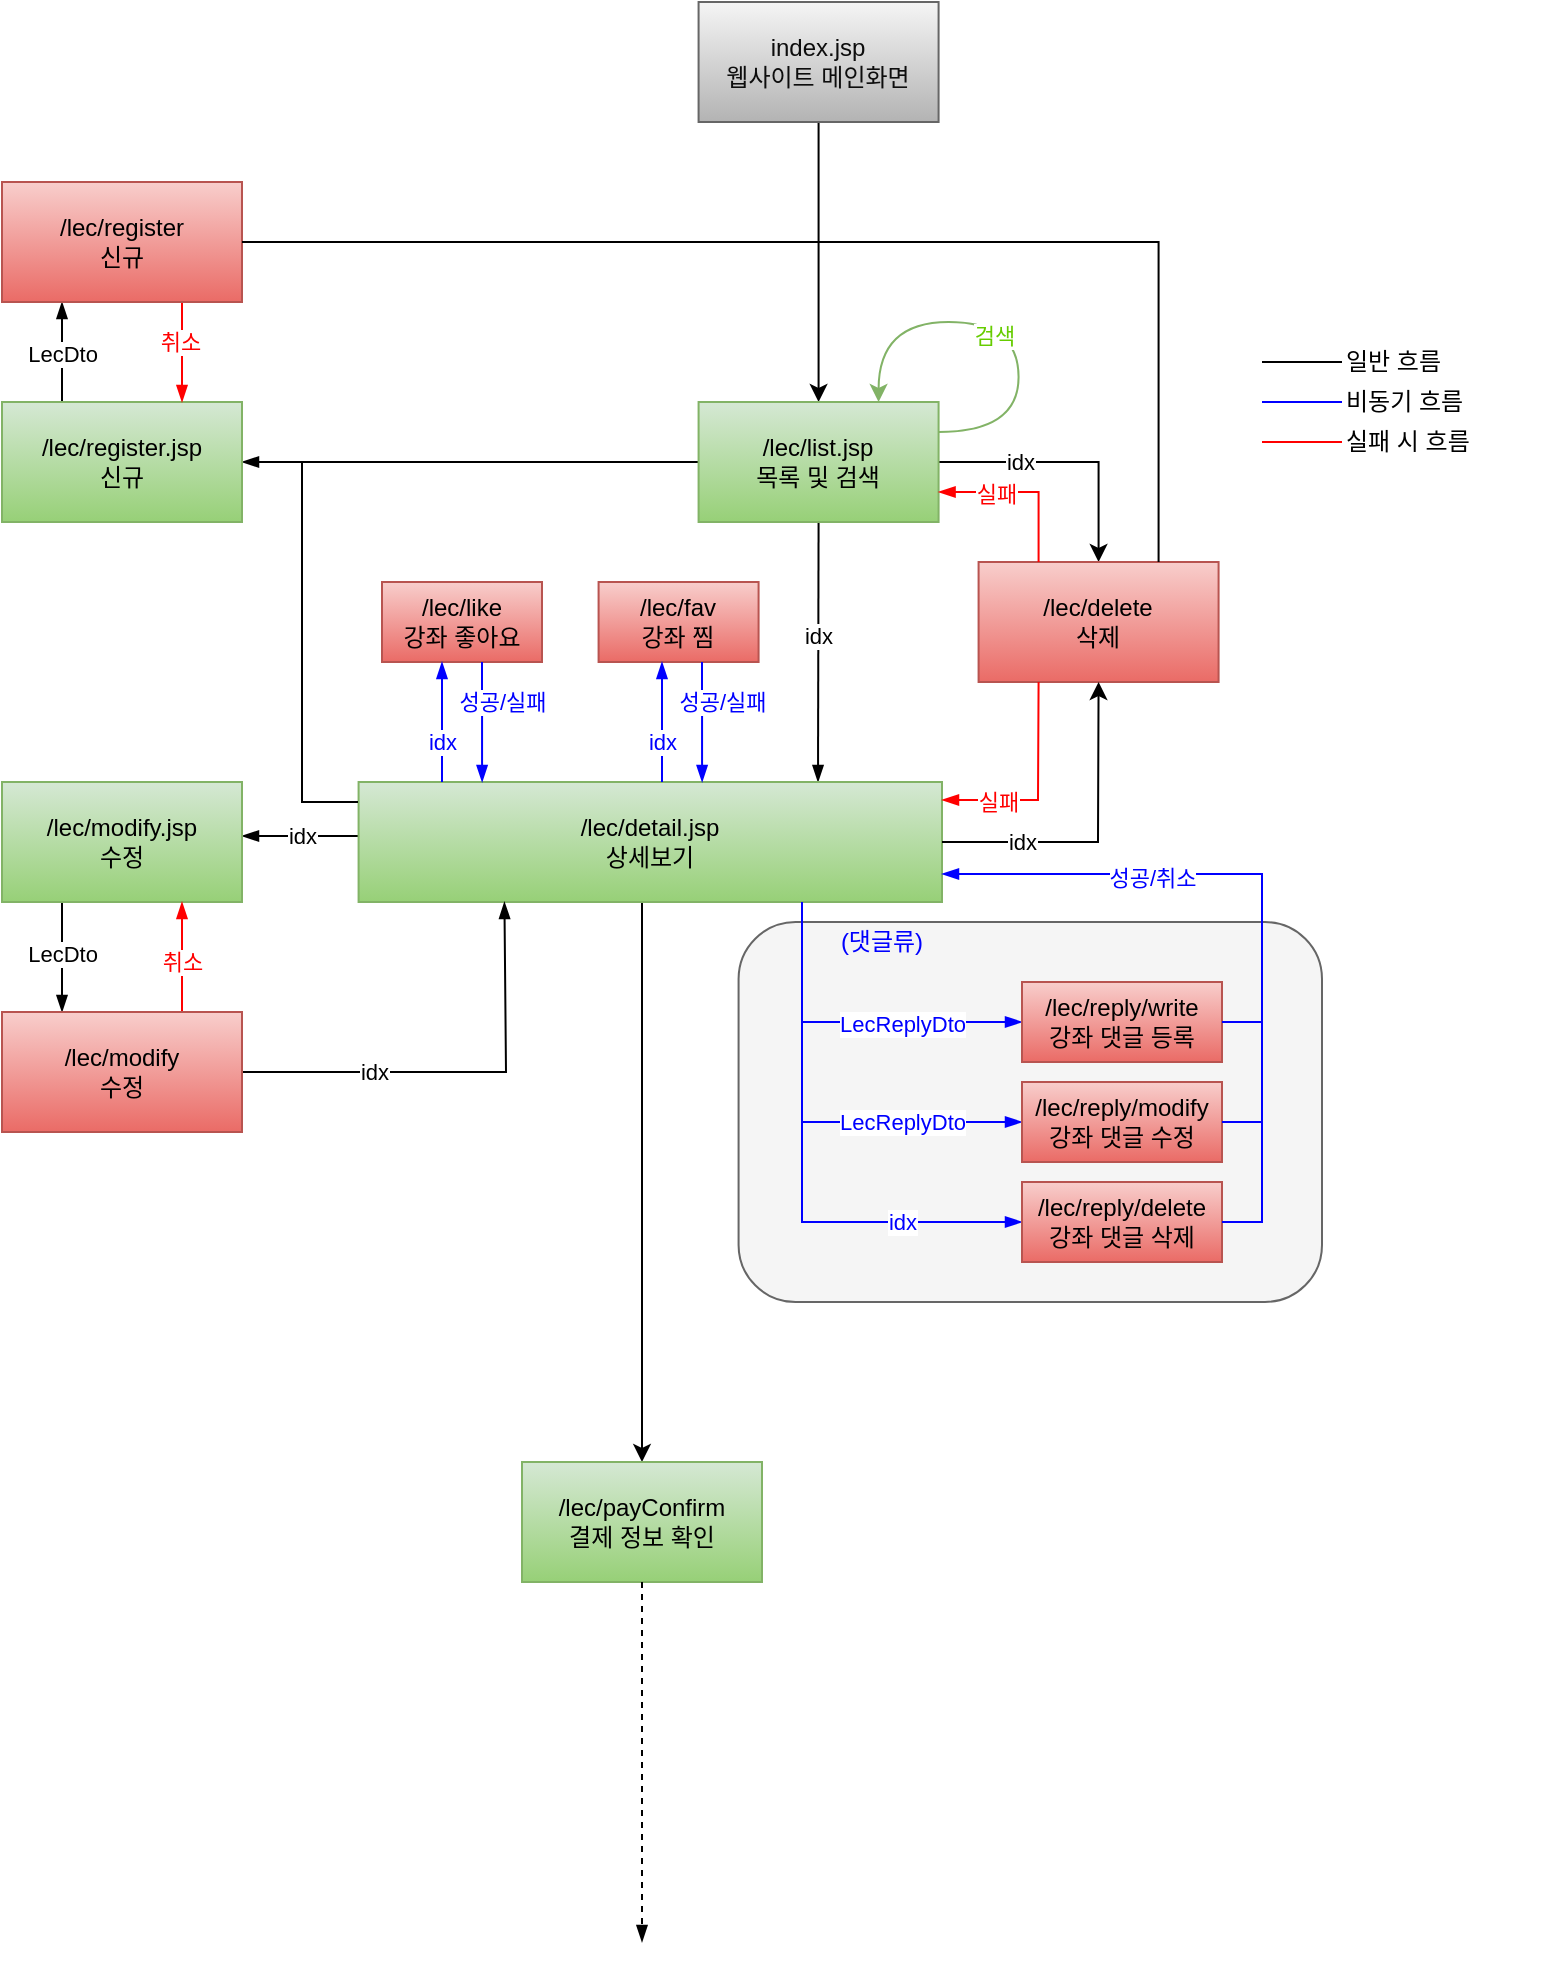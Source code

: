 <mxfile>
    <diagram id="CPbDCeKjz19LNqDXNqNC" name="페이지-1">
        <mxGraphModel dx="1113" dy="537" grid="1" gridSize="10" guides="1" tooltips="1" connect="1" arrows="1" fold="1" page="1" pageScale="1" pageWidth="827" pageHeight="1169" math="0" shadow="0">
            <root>
                <mxCell id="0"/>
                <mxCell id="1" parent="0"/>
                <mxCell id="153" value="" style="rounded=1;whiteSpace=wrap;html=1;fontColor=#333333;fillColor=#f5f5f5;strokeColor=#666666;" parent="1" vertex="1">
                    <mxGeometry x="408.29" y="650" width="291.71" height="190" as="geometry"/>
                </mxCell>
                <mxCell id="4" value="" style="edgeStyle=none;html=1;entryX=0.5;entryY=0;entryDx=0;entryDy=0;" parent="1" source="2" target="3" edge="1">
                    <mxGeometry relative="1" as="geometry"/>
                </mxCell>
                <mxCell id="2" value="index.jsp&lt;br&gt;웹사이트 메인화면" style="rounded=0;whiteSpace=wrap;html=1;gradientColor=#b3b3b3;fillColor=#f5f5f5;strokeColor=#666666;fontColor=#0D0D0D;" parent="1" vertex="1">
                    <mxGeometry x="388.29" y="190" width="120" height="60" as="geometry"/>
                </mxCell>
                <mxCell id="6" value="" style="edgeStyle=none;html=1;endArrow=blockThin;endFill=1;exitX=0.5;exitY=1;exitDx=0;exitDy=0;" parent="1" source="3" edge="1">
                    <mxGeometry relative="1" as="geometry">
                        <mxPoint x="448" y="580" as="targetPoint"/>
                        <Array as="points"/>
                    </mxGeometry>
                </mxCell>
                <mxCell id="50" value="&lt;font&gt;idx&lt;/font&gt;" style="edgeLabel;html=1;align=center;verticalAlign=middle;resizable=0;points=[];" parent="6" vertex="1" connectable="0">
                    <mxGeometry x="0.4" y="1" relative="1" as="geometry">
                        <mxPoint x="-1" y="-34" as="offset"/>
                    </mxGeometry>
                </mxCell>
                <mxCell id="25" value="" style="edgeStyle=none;rounded=0;html=1;entryX=0.5;entryY=0;entryDx=0;entryDy=0;exitX=1;exitY=0.5;exitDx=0;exitDy=0;" parent="1" source="3" target="7" edge="1">
                    <mxGeometry relative="1" as="geometry">
                        <mxPoint x="588.29" y="420" as="targetPoint"/>
                        <Array as="points">
                            <mxPoint x="588.29" y="420"/>
                        </Array>
                        <mxPoint x="478.29" y="460" as="sourcePoint"/>
                    </mxGeometry>
                </mxCell>
                <mxCell id="36" value="idx" style="edgeLabel;html=1;align=center;verticalAlign=middle;resizable=0;points=[];" parent="25" vertex="1" connectable="0">
                    <mxGeometry x="0.167" y="-2" relative="1" as="geometry">
                        <mxPoint x="-36" y="-2" as="offset"/>
                    </mxGeometry>
                </mxCell>
                <mxCell id="54" value="" style="edgeStyle=none;rounded=0;html=1;fontColor=#0D0D0D;startArrow=none;startFill=0;endArrow=blockThin;endFill=1;" parent="1" source="3" target="53" edge="1">
                    <mxGeometry relative="1" as="geometry"/>
                </mxCell>
                <mxCell id="3" value="/lec/list.jsp&lt;br&gt;목록 및 검색" style="rounded=0;whiteSpace=wrap;html=1;gradientColor=#97d077;fillColor=#d5e8d4;strokeColor=#82b366;fontColor=#000000;" parent="1" vertex="1">
                    <mxGeometry x="388.29" y="390" width="120" height="60" as="geometry"/>
                </mxCell>
                <mxCell id="68" value="" style="edgeStyle=none;rounded=0;html=1;fontColor=#0D0D0D;startArrow=none;startFill=0;endArrow=blockThin;endFill=1;exitX=0;exitY=0.45;exitDx=0;exitDy=0;exitPerimeter=0;" parent="1" source="5" edge="1">
                    <mxGeometry relative="1" as="geometry">
                        <mxPoint x="160" y="607" as="targetPoint"/>
                        <Array as="points"/>
                    </mxGeometry>
                </mxCell>
                <mxCell id="70" value="idx" style="edgeLabel;html=1;align=center;verticalAlign=middle;resizable=0;points=[];" parent="68" vertex="1" connectable="0">
                    <mxGeometry x="-0.378" relative="1" as="geometry">
                        <mxPoint x="-11" as="offset"/>
                    </mxGeometry>
                </mxCell>
                <mxCell id="89" value="" style="edgeStyle=none;html=1;fontColor=#000000;strokeColor=#000000;" parent="1" target="88" edge="1">
                    <mxGeometry relative="1" as="geometry">
                        <mxPoint x="360" y="640" as="sourcePoint"/>
                    </mxGeometry>
                </mxCell>
                <mxCell id="5" value="/lec/detail.jsp&lt;br&gt;상세보기" style="rounded=0;whiteSpace=wrap;html=1;gradientColor=#97d077;fillColor=#d5e8d4;strokeColor=#82b366;fontColor=#000000;" parent="1" vertex="1">
                    <mxGeometry x="218.29" y="580" width="291.71" height="60" as="geometry"/>
                </mxCell>
                <mxCell id="7" value="/lec/delete&lt;br&gt;삭제" style="rounded=0;whiteSpace=wrap;html=1;gradientColor=#ea6b66;fillColor=#f8cecc;strokeColor=#b85450;fontColor=#000000;" parent="1" vertex="1">
                    <mxGeometry x="528.29" y="470" width="120" height="60" as="geometry"/>
                </mxCell>
                <mxCell id="22" value="" style="endArrow=none;html=1;entryX=0.75;entryY=0;entryDx=0;entryDy=0;rounded=0;" parent="1" target="7" edge="1">
                    <mxGeometry width="50" height="50" relative="1" as="geometry">
                        <mxPoint x="448.29" y="310" as="sourcePoint"/>
                        <mxPoint x="628.29" y="390" as="targetPoint"/>
                        <Array as="points">
                            <mxPoint x="618.29" y="310"/>
                        </Array>
                    </mxGeometry>
                </mxCell>
                <mxCell id="46" value="" style="endArrow=blockThin;html=1;fontColor=#000000;entryX=1;entryY=0.75;entryDx=0;entryDy=0;rounded=0;endFill=1;strokeColor=#FF0000;exitX=0.25;exitY=0;exitDx=0;exitDy=0;" parent="1" source="7" target="3" edge="1">
                    <mxGeometry width="50" height="50" relative="1" as="geometry">
                        <mxPoint x="638.29" y="450" as="sourcePoint"/>
                        <mxPoint x="568.29" y="450" as="targetPoint"/>
                        <Array as="points">
                            <mxPoint x="558.29" y="435"/>
                        </Array>
                    </mxGeometry>
                </mxCell>
                <mxCell id="48" value="&lt;font color=&quot;#ff0000&quot;&gt;실패&lt;br&gt;&lt;/font&gt;" style="edgeLabel;html=1;align=center;verticalAlign=middle;resizable=0;points=[];fontColor=#000000;" parent="46" vertex="1" connectable="0">
                    <mxGeometry x="-0.005" y="-1" relative="1" as="geometry">
                        <mxPoint x="-14" y="2" as="offset"/>
                    </mxGeometry>
                </mxCell>
                <mxCell id="47" value="" style="endArrow=blockThin;html=1;fontColor=#000000;exitX=0.25;exitY=1;exitDx=0;exitDy=0;rounded=0;endFill=1;strokeColor=#FF0000;entryX=1;entryY=0.15;entryDx=0;entryDy=0;entryPerimeter=0;" parent="1" source="7" target="5" edge="1">
                    <mxGeometry width="50" height="50" relative="1" as="geometry">
                        <mxPoint x="578.29" y="485" as="sourcePoint"/>
                        <mxPoint x="520" y="585" as="targetPoint"/>
                        <Array as="points">
                            <mxPoint x="558" y="589"/>
                        </Array>
                    </mxGeometry>
                </mxCell>
                <mxCell id="49" value="실패" style="edgeLabel;html=1;align=center;verticalAlign=middle;resizable=0;points=[];fontColor=#FF0000;" parent="47" vertex="1" connectable="0">
                    <mxGeometry x="0.168" y="-1" relative="1" as="geometry">
                        <mxPoint x="-17" y="2" as="offset"/>
                    </mxGeometry>
                </mxCell>
                <mxCell id="61" value="" style="edgeStyle=none;rounded=0;html=1;fontColor=#0D0D0D;startArrow=none;startFill=0;endArrow=blockThin;endFill=1;exitX=0.25;exitY=0;exitDx=0;exitDy=0;entryX=0.25;entryY=1;entryDx=0;entryDy=0;" parent="1" source="53" target="57" edge="1">
                    <mxGeometry relative="1" as="geometry">
                        <Array as="points">
                            <mxPoint x="70" y="340"/>
                        </Array>
                    </mxGeometry>
                </mxCell>
                <mxCell id="62" value="&lt;span style=&quot;&quot;&gt;LecDto&lt;/span&gt;" style="edgeLabel;html=1;align=center;verticalAlign=middle;resizable=0;points=[];" parent="61" vertex="1" connectable="0">
                    <mxGeometry x="0.319" y="-2" relative="1" as="geometry">
                        <mxPoint x="-2" y="9" as="offset"/>
                    </mxGeometry>
                </mxCell>
                <mxCell id="53" value="/lec/register.jsp&lt;br&gt;신규" style="rounded=0;whiteSpace=wrap;html=1;gradientColor=#97d077;fillColor=#d5e8d4;strokeColor=#82b366;fontColor=#000000;" parent="1" vertex="1">
                    <mxGeometry x="40" y="390" width="120" height="60" as="geometry"/>
                </mxCell>
                <mxCell id="63" value="" style="edgeStyle=none;rounded=0;html=1;fontColor=#0D0D0D;startArrow=none;startFill=0;endArrow=blockThin;endFill=1;exitX=0.75;exitY=1;exitDx=0;exitDy=0;entryX=0.75;entryY=0;entryDx=0;entryDy=0;strokeColor=#FF0000;" parent="1" source="57" target="53" edge="1">
                    <mxGeometry relative="1" as="geometry"/>
                </mxCell>
                <mxCell id="64" value="&lt;font color=&quot;#ff0000&quot;&gt;취소&lt;/font&gt;" style="edgeLabel;html=1;align=center;verticalAlign=middle;resizable=0;points=[];fontColor=#0D0D0D;" parent="63" vertex="1" connectable="0">
                    <mxGeometry x="-0.391" y="-1" relative="1" as="geometry">
                        <mxPoint y="5" as="offset"/>
                    </mxGeometry>
                </mxCell>
                <mxCell id="57" value="/lec/register&lt;br&gt;신규" style="rounded=0;whiteSpace=wrap;html=1;gradientColor=#ea6b66;fillColor=#f8cecc;strokeColor=#b85450;fontColor=#000000;" parent="1" vertex="1">
                    <mxGeometry x="40" y="280" width="120" height="60" as="geometry"/>
                </mxCell>
                <mxCell id="58" value="" style="endArrow=none;html=1;fontColor=#0D0D0D;exitX=1;exitY=0.5;exitDx=0;exitDy=0;" parent="1" source="57" edge="1">
                    <mxGeometry width="50" height="50" relative="1" as="geometry">
                        <mxPoint x="260" y="500" as="sourcePoint"/>
                        <mxPoint x="450" y="310" as="targetPoint"/>
                    </mxGeometry>
                </mxCell>
                <mxCell id="73" value="" style="edgeStyle=none;rounded=0;html=1;startArrow=none;startFill=0;endArrow=blockThin;endFill=1;entryX=0.25;entryY=0;entryDx=0;entryDy=0;exitX=0.25;exitY=1;exitDx=0;exitDy=0;" parent="1" source="60" target="72" edge="1">
                    <mxGeometry relative="1" as="geometry"/>
                </mxCell>
                <mxCell id="76" value="LecDto" style="edgeLabel;html=1;align=center;verticalAlign=middle;resizable=0;points=[];" parent="73" vertex="1" connectable="0">
                    <mxGeometry x="-0.613" y="1" relative="1" as="geometry">
                        <mxPoint x="-1" y="15" as="offset"/>
                    </mxGeometry>
                </mxCell>
                <mxCell id="60" value="/lec/modify.jsp&lt;br&gt;수정" style="rounded=0;whiteSpace=wrap;html=1;gradientColor=#97d077;fillColor=#d5e8d4;strokeColor=#82b366;fontColor=#000000;" parent="1" vertex="1">
                    <mxGeometry x="40" y="580" width="120" height="60" as="geometry"/>
                </mxCell>
                <mxCell id="65" value="" style="curved=1;endArrow=classic;html=1;fontColor=#0D0D0D;exitX=1;exitY=0.25;exitDx=0;exitDy=0;strokeColor=#82b366;gradientColor=#97d077;fillColor=#d5e8d4;" parent="1" source="3" edge="1">
                    <mxGeometry width="50" height="50" relative="1" as="geometry">
                        <mxPoint x="408.29" y="500" as="sourcePoint"/>
                        <mxPoint x="478.29" y="390" as="targetPoint"/>
                        <Array as="points">
                            <mxPoint x="548.29" y="405"/>
                            <mxPoint x="548.29" y="350"/>
                            <mxPoint x="478.29" y="350"/>
                        </Array>
                    </mxGeometry>
                </mxCell>
                <mxCell id="66" value="&lt;font&gt;검색&lt;/font&gt;" style="edgeLabel;html=1;align=center;verticalAlign=middle;resizable=0;points=[];fontColor=#66CC00;" parent="65" vertex="1" connectable="0">
                    <mxGeometry x="-0.017" y="7" relative="1" as="geometry">
                        <mxPoint x="-7" as="offset"/>
                    </mxGeometry>
                </mxCell>
                <mxCell id="67" value="" style="endArrow=none;html=1;fontColor=#0D0D0D;rounded=0;" parent="1" edge="1">
                    <mxGeometry width="50" height="50" relative="1" as="geometry">
                        <mxPoint x="218" y="590" as="sourcePoint"/>
                        <mxPoint x="190" y="420" as="targetPoint"/>
                        <Array as="points">
                            <mxPoint x="190" y="590"/>
                        </Array>
                    </mxGeometry>
                </mxCell>
                <mxCell id="74" value="" style="edgeStyle=none;rounded=0;html=1;fontColor=#FFFFFF;startArrow=none;startFill=0;endArrow=blockThin;endFill=1;entryX=0.25;entryY=1;entryDx=0;entryDy=0;" parent="1" source="72" target="5" edge="1">
                    <mxGeometry relative="1" as="geometry">
                        <Array as="points">
                            <mxPoint x="292" y="725"/>
                        </Array>
                    </mxGeometry>
                </mxCell>
                <mxCell id="75" value="idx" style="edgeLabel;html=1;align=center;verticalAlign=middle;resizable=0;points=[];" parent="74" vertex="1" connectable="0">
                    <mxGeometry x="-0.262" relative="1" as="geometry">
                        <mxPoint x="-14" as="offset"/>
                    </mxGeometry>
                </mxCell>
                <mxCell id="77" value="" style="edgeStyle=none;rounded=0;html=1;fontColor=#FFFFFF;startArrow=none;startFill=0;endArrow=blockThin;endFill=1;entryX=0.75;entryY=1;entryDx=0;entryDy=0;exitX=0.75;exitY=0;exitDx=0;exitDy=0;strokeColor=#FF0000;" parent="1" source="72" target="60" edge="1">
                    <mxGeometry relative="1" as="geometry"/>
                </mxCell>
                <mxCell id="78" value="&lt;font color=&quot;#ff0000&quot;&gt;취소&lt;/font&gt;" style="edgeLabel;html=1;align=center;verticalAlign=middle;resizable=0;points=[];fontColor=#FFFFFF;" parent="77" vertex="1" connectable="0">
                    <mxGeometry x="-0.487" relative="1" as="geometry">
                        <mxPoint y="-11" as="offset"/>
                    </mxGeometry>
                </mxCell>
                <mxCell id="72" value="/lec/modify&lt;br&gt;수정" style="rounded=0;whiteSpace=wrap;html=1;gradientColor=#ea6b66;fillColor=#f8cecc;strokeColor=#b85450;fontColor=#000000;" parent="1" vertex="1">
                    <mxGeometry x="40" y="695" width="120" height="60" as="geometry"/>
                </mxCell>
                <mxCell id="79" value="/lec/fav&lt;br&gt;강좌 찜" style="rounded=0;whiteSpace=wrap;html=1;gradientColor=#ea6b66;fillColor=#f8cecc;strokeColor=#b85450;fontColor=#000000;" parent="1" vertex="1">
                    <mxGeometry x="338.29" y="480" width="80" height="40" as="geometry"/>
                </mxCell>
                <mxCell id="88" value="/lec/payConfirm&lt;br&gt;결제 정보 확인" style="rounded=0;whiteSpace=wrap;html=1;gradientColor=#97d077;fillColor=#d5e8d4;strokeColor=#82b366;fontColor=#000000;" parent="1" vertex="1">
                    <mxGeometry x="300" y="920" width="120" height="60" as="geometry"/>
                </mxCell>
                <mxCell id="92" value="/lec/like&lt;br&gt;강좌 좋아요" style="rounded=0;whiteSpace=wrap;html=1;gradientColor=#ea6b66;fillColor=#f8cecc;strokeColor=#b85450;fontColor=#000000;" parent="1" vertex="1">
                    <mxGeometry x="230.0" y="480" width="80" height="40" as="geometry"/>
                </mxCell>
                <mxCell id="99" value="" style="edgeStyle=none;rounded=0;html=1;entryX=0.5;entryY=1;entryDx=0;entryDy=0;exitX=1;exitY=0.5;exitDx=0;exitDy=0;" parent="1" source="5" target="7" edge="1">
                    <mxGeometry relative="1" as="geometry">
                        <mxPoint x="638.29" y="480.0" as="targetPoint"/>
                        <Array as="points">
                            <mxPoint x="588" y="610"/>
                        </Array>
                        <mxPoint x="518.29" y="430.0" as="sourcePoint"/>
                    </mxGeometry>
                </mxCell>
                <mxCell id="100" value="idx" style="edgeLabel;html=1;align=center;verticalAlign=middle;resizable=0;points=[];rotation=0;" parent="99" vertex="1" connectable="0">
                    <mxGeometry x="0.167" y="-2" relative="1" as="geometry">
                        <mxPoint x="-40" y="14" as="offset"/>
                    </mxGeometry>
                </mxCell>
                <mxCell id="104" value="" style="endArrow=blockThin;dashed=1;html=1;fontColor=#000000;strokeColor=#000000;exitX=0.5;exitY=1;exitDx=0;exitDy=0;endFill=1;" parent="1" source="88" edge="1">
                    <mxGeometry width="50" height="50" relative="1" as="geometry">
                        <mxPoint x="270" y="890" as="sourcePoint"/>
                        <mxPoint x="360" y="1160" as="targetPoint"/>
                        <Array as="points"/>
                    </mxGeometry>
                </mxCell>
                <mxCell id="109" value="" style="endArrow=none;html=1;fontColor=#000000;strokeColor=#0000FF;" parent="1" target="110" edge="1">
                    <mxGeometry width="50" height="50" relative="1" as="geometry">
                        <mxPoint x="670" y="390" as="sourcePoint"/>
                        <mxPoint x="710" y="390" as="targetPoint"/>
                    </mxGeometry>
                </mxCell>
                <mxCell id="110" value="비동기 흐름" style="text;html=1;strokeColor=none;fillColor=none;align=left;verticalAlign=middle;whiteSpace=wrap;rounded=0;fontColor=#000000;" parent="1" vertex="1">
                    <mxGeometry x="710" y="380" width="70" height="20" as="geometry"/>
                </mxCell>
                <mxCell id="111" value="" style="endArrow=none;html=1;fontColor=#000000;" parent="1" target="112" edge="1">
                    <mxGeometry width="50" height="50" relative="1" as="geometry">
                        <mxPoint x="670" y="370" as="sourcePoint"/>
                        <mxPoint x="710" y="370" as="targetPoint"/>
                    </mxGeometry>
                </mxCell>
                <mxCell id="112" value="일반 흐름" style="text;html=1;strokeColor=none;fillColor=none;align=left;verticalAlign=middle;whiteSpace=wrap;rounded=0;fontColor=#000000;" parent="1" vertex="1">
                    <mxGeometry x="710" y="360" width="70" height="20" as="geometry"/>
                </mxCell>
                <mxCell id="113" value="" style="endArrow=none;html=1;fontColor=#000000;strokeColor=#FF0000;" parent="1" target="114" edge="1">
                    <mxGeometry width="50" height="50" relative="1" as="geometry">
                        <mxPoint x="670" y="410" as="sourcePoint"/>
                        <mxPoint x="710" y="410" as="targetPoint"/>
                    </mxGeometry>
                </mxCell>
                <mxCell id="114" value="실패 시 흐름" style="text;html=1;strokeColor=none;fillColor=none;align=left;verticalAlign=middle;whiteSpace=wrap;rounded=0;fontColor=#000000;" parent="1" vertex="1">
                    <mxGeometry x="710" y="400" width="100" height="20" as="geometry"/>
                </mxCell>
                <mxCell id="115" value="" style="edgeStyle=none;html=1;fontColor=#000000;startArrow=blockThin;startFill=1;endArrow=none;endFill=0;strokeColor=#0000FF;" parent="1" edge="1">
                    <mxGeometry relative="1" as="geometry">
                        <mxPoint x="370" y="520" as="sourcePoint"/>
                        <mxPoint x="370" y="580" as="targetPoint"/>
                    </mxGeometry>
                </mxCell>
                <mxCell id="118" value="&lt;font color=&quot;#0000ff&quot;&gt;idx&lt;/font&gt;" style="edgeLabel;html=1;align=center;verticalAlign=middle;resizable=0;points=[];fontColor=#000000;" parent="115" vertex="1" connectable="0">
                    <mxGeometry x="0.54" relative="1" as="geometry">
                        <mxPoint y="-6" as="offset"/>
                    </mxGeometry>
                </mxCell>
                <mxCell id="116" value="" style="endArrow=none;startArrow=blockThin;html=1;fontColor=#000000;startFill=1;endFill=0;rounded=0;strokeColor=#0000FF;exitX=0.25;exitY=1;exitDx=0;exitDy=0;" parent="1" edge="1">
                    <mxGeometry width="50" height="50" relative="1" as="geometry">
                        <mxPoint x="260.0" y="520" as="sourcePoint"/>
                        <mxPoint x="260" y="580" as="targetPoint"/>
                        <Array as="points"/>
                    </mxGeometry>
                </mxCell>
                <mxCell id="117" value="&lt;font color=&quot;#0000ff&quot;&gt;idx&lt;/font&gt;" style="edgeLabel;html=1;align=center;verticalAlign=middle;resizable=0;points=[];fontColor=#000000;" parent="116" vertex="1" connectable="0">
                    <mxGeometry x="0.36" relative="1" as="geometry">
                        <mxPoint y="-1" as="offset"/>
                    </mxGeometry>
                </mxCell>
                <mxCell id="129" value="" style="endArrow=blockThin;startArrow=none;html=1;fontColor=#000000;startFill=0;endFill=1;exitX=0.75;exitY=1;exitDx=0;exitDy=0;rounded=0;strokeColor=#0000FF;entryX=0.243;entryY=0;entryDx=0;entryDy=0;entryPerimeter=0;" parent="1" edge="1">
                    <mxGeometry width="50" height="50" relative="1" as="geometry">
                        <mxPoint x="390" y="520" as="sourcePoint"/>
                        <mxPoint x="390.054" y="580" as="targetPoint"/>
                        <Array as="points"/>
                    </mxGeometry>
                </mxCell>
                <mxCell id="149" value="성공/실패" style="edgeLabel;html=1;align=center;verticalAlign=middle;resizable=0;points=[];fontColor=#0000FF;" parent="129" vertex="1" connectable="0">
                    <mxGeometry x="-0.439" y="1" relative="1" as="geometry">
                        <mxPoint x="9" y="3" as="offset"/>
                    </mxGeometry>
                </mxCell>
                <mxCell id="131" value="" style="endArrow=blockThin;startArrow=none;html=1;fontColor=#000000;startFill=0;endFill=1;exitX=0.75;exitY=1;exitDx=0;exitDy=0;rounded=0;strokeColor=#0000FF;entryX=0.243;entryY=0;entryDx=0;entryDy=0;entryPerimeter=0;" parent="1" edge="1">
                    <mxGeometry width="50" height="50" relative="1" as="geometry">
                        <mxPoint x="280.0" y="520" as="sourcePoint"/>
                        <mxPoint x="280.054" y="580" as="targetPoint"/>
                        <Array as="points"/>
                    </mxGeometry>
                </mxCell>
                <mxCell id="150" value="성공/실패" style="edgeLabel;html=1;align=center;verticalAlign=middle;resizable=0;points=[];fontColor=#0000FF;" parent="131" vertex="1" connectable="0">
                    <mxGeometry x="-0.467" y="-2" relative="1" as="geometry">
                        <mxPoint x="12" y="4" as="offset"/>
                    </mxGeometry>
                </mxCell>
                <mxCell id="136" value="" style="edgeStyle=none;rounded=0;html=1;fontColor=#0000FF;startArrow=blockThin;startFill=1;endArrow=none;endFill=0;exitX=0;exitY=0.5;exitDx=0;exitDy=0;strokeColor=#0000FF;" parent="1" source="135" edge="1">
                    <mxGeometry relative="1" as="geometry">
                        <mxPoint x="454.145" y="690" as="sourcePoint"/>
                        <mxPoint x="440" y="640" as="targetPoint"/>
                        <Array as="points">
                            <mxPoint x="440" y="700"/>
                        </Array>
                    </mxGeometry>
                </mxCell>
                <mxCell id="145" value="LecReplyDto" style="edgeLabel;html=1;align=center;verticalAlign=middle;resizable=0;points=[];fontColor=#0000FF;" parent="136" vertex="1" connectable="0">
                    <mxGeometry x="0.5" y="1" relative="1" as="geometry">
                        <mxPoint x="51" y="18" as="offset"/>
                    </mxGeometry>
                </mxCell>
                <mxCell id="135" value="/lec/reply/write&lt;br&gt;강좌 댓글 등록" style="rounded=0;whiteSpace=wrap;html=1;gradientColor=#ea6b66;fillColor=#f8cecc;strokeColor=#b85450;fontColor=#000000;" parent="1" vertex="1">
                    <mxGeometry x="550" y="680" width="100" height="40" as="geometry"/>
                </mxCell>
                <mxCell id="138" value="" style="edgeStyle=none;rounded=0;html=1;fontColor=#0000FF;startArrow=blockThin;startFill=1;endArrow=none;endFill=0;strokeColor=#0000FF;exitX=0;exitY=0.5;exitDx=0;exitDy=0;" parent="1" source="141" edge="1">
                    <mxGeometry relative="1" as="geometry">
                        <mxPoint x="480" y="750" as="sourcePoint"/>
                        <mxPoint x="440" y="700" as="targetPoint"/>
                        <Array as="points">
                            <mxPoint x="440" y="750"/>
                        </Array>
                    </mxGeometry>
                </mxCell>
                <mxCell id="147" value="LecReplyDto" style="edgeLabel;html=1;align=center;verticalAlign=middle;resizable=0;points=[];fontColor=#0000FF;" parent="138" vertex="1" connectable="0">
                    <mxGeometry x="-0.458" relative="1" as="geometry">
                        <mxPoint x="-17" as="offset"/>
                    </mxGeometry>
                </mxCell>
                <mxCell id="139" value="" style="edgeStyle=none;rounded=0;html=1;fontColor=#0000FF;startArrow=blockThin;startFill=1;endArrow=none;endFill=0;strokeColor=#0000FF;exitX=0;exitY=0.5;exitDx=0;exitDy=0;" parent="1" source="140" edge="1">
                    <mxGeometry relative="1" as="geometry">
                        <mxPoint x="480" y="800" as="sourcePoint"/>
                        <mxPoint x="440" y="750" as="targetPoint"/>
                        <Array as="points">
                            <mxPoint x="440" y="800"/>
                        </Array>
                    </mxGeometry>
                </mxCell>
                <mxCell id="148" value="idx" style="edgeLabel;html=1;align=center;verticalAlign=middle;resizable=0;points=[];fontColor=#0000FF;" parent="139" vertex="1" connectable="0">
                    <mxGeometry x="-0.36" y="1" relative="1" as="geometry">
                        <mxPoint x="-9" y="-1" as="offset"/>
                    </mxGeometry>
                </mxCell>
                <mxCell id="140" value="/lec/reply/delete&lt;br&gt;강좌 댓글 삭제" style="rounded=0;whiteSpace=wrap;html=1;gradientColor=#ea6b66;fillColor=#f8cecc;strokeColor=#b85450;fontColor=#000000;" parent="1" vertex="1">
                    <mxGeometry x="550" y="780" width="100" height="40" as="geometry"/>
                </mxCell>
                <mxCell id="141" value="/lec/reply/modify&lt;br&gt;강좌 댓글 수정" style="rounded=0;whiteSpace=wrap;html=1;gradientColor=#ea6b66;fillColor=#f8cecc;strokeColor=#b85450;fontColor=#000000;" parent="1" vertex="1">
                    <mxGeometry x="550" y="730" width="100" height="40" as="geometry"/>
                </mxCell>
                <mxCell id="142" value="" style="edgeStyle=none;rounded=0;html=1;fontColor=#0000FF;startArrow=blockThin;startFill=1;endArrow=none;endFill=0;strokeColor=#0000FF;" parent="1" edge="1">
                    <mxGeometry relative="1" as="geometry">
                        <mxPoint x="510" y="626" as="sourcePoint"/>
                        <mxPoint x="650" y="700" as="targetPoint"/>
                        <Array as="points">
                            <mxPoint x="670" y="626"/>
                            <mxPoint x="670" y="700"/>
                        </Array>
                    </mxGeometry>
                </mxCell>
                <mxCell id="151" value="성공/취소" style="edgeLabel;html=1;align=center;verticalAlign=middle;resizable=0;points=[];fontColor=#0000FF;rotation=0;" parent="142" vertex="1" connectable="0">
                    <mxGeometry x="-0.173" y="-2" relative="1" as="geometry">
                        <mxPoint as="offset"/>
                    </mxGeometry>
                </mxCell>
                <mxCell id="143" value="" style="edgeStyle=none;rounded=0;html=1;fontColor=#0000FF;startArrow=none;startFill=0;endArrow=none;endFill=0;strokeColor=#0000FF;entryX=1;entryY=0.5;entryDx=0;entryDy=0;" parent="1" target="141" edge="1">
                    <mxGeometry relative="1" as="geometry">
                        <mxPoint x="670" y="700" as="sourcePoint"/>
                        <mxPoint x="520" y="710" as="targetPoint"/>
                        <Array as="points">
                            <mxPoint x="670" y="750"/>
                        </Array>
                    </mxGeometry>
                </mxCell>
                <mxCell id="144" value="" style="edgeStyle=none;rounded=0;html=1;fontColor=#0000FF;startArrow=none;startFill=0;endArrow=none;endFill=0;strokeColor=#0000FF;entryX=1;entryY=0.5;entryDx=0;entryDy=0;" parent="1" edge="1">
                    <mxGeometry relative="1" as="geometry">
                        <mxPoint x="670" y="750" as="sourcePoint"/>
                        <mxPoint x="650" y="800" as="targetPoint"/>
                        <Array as="points">
                            <mxPoint x="670" y="800"/>
                        </Array>
                    </mxGeometry>
                </mxCell>
                <mxCell id="156" value="(댓글류)" style="text;html=1;strokeColor=none;fillColor=none;align=center;verticalAlign=middle;whiteSpace=wrap;rounded=0;fontColor=#0000FF;" parent="1" vertex="1">
                    <mxGeometry x="450" y="650" width="60" height="20" as="geometry"/>
                </mxCell>
            </root>
        </mxGraphModel>
    </diagram>
</mxfile>
